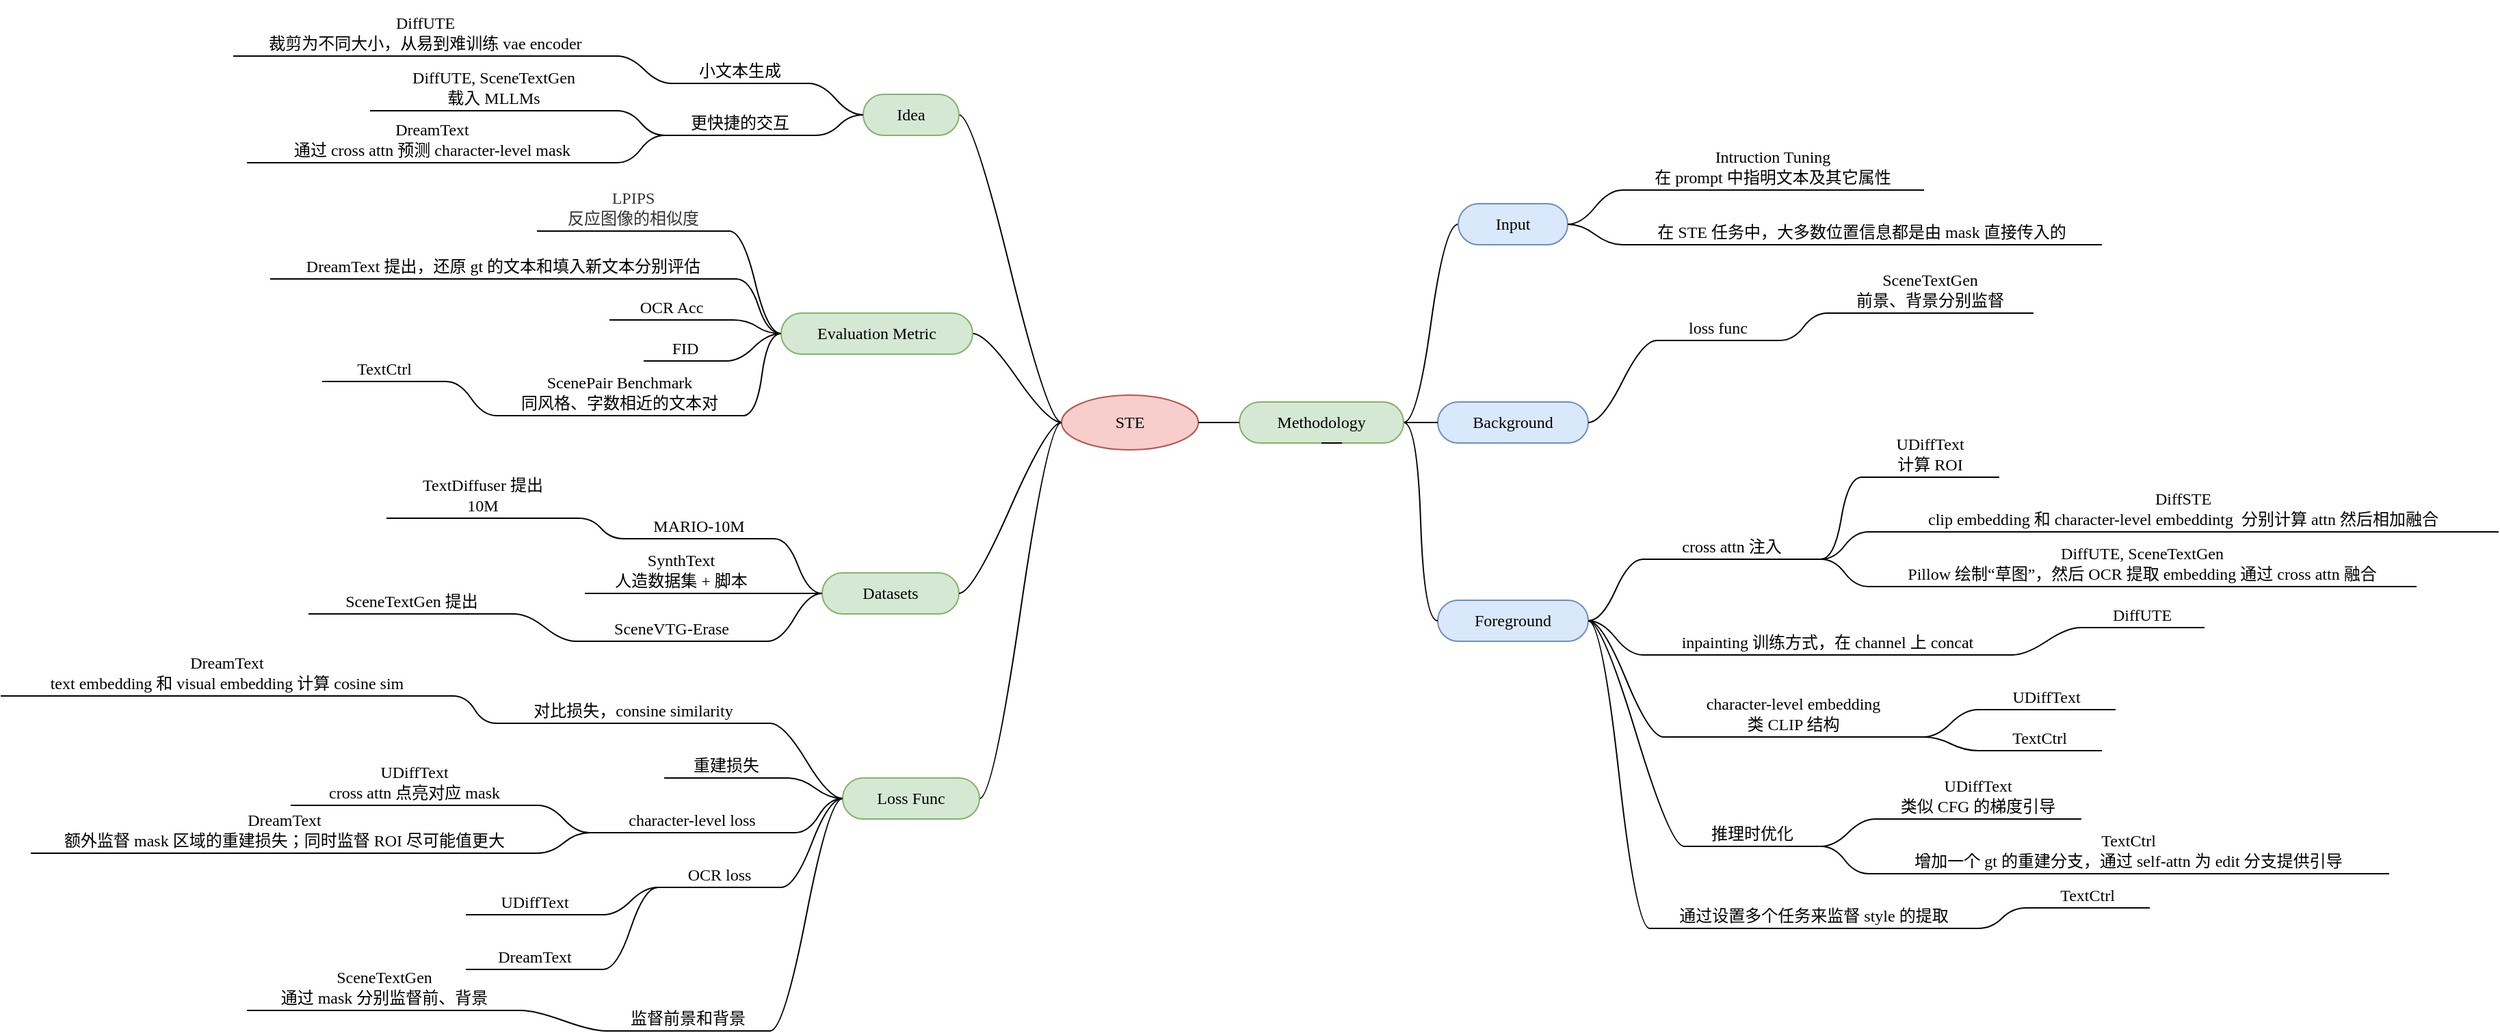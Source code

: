 <mxfile version="26.1.1">
  <diagram name="第 1 页" id="CBymwMI0HAd-SCF63vjF">
    <mxGraphModel dx="1702" dy="1611" grid="1" gridSize="10" guides="1" tooltips="1" connect="1" arrows="1" fold="1" page="1" pageScale="1" pageWidth="827" pageHeight="1169" math="0" shadow="0">
      <root>
        <mxCell id="0" />
        <mxCell id="1" parent="0" />
        <mxCell id="6X7HV17gJ3_o3CEE1zzu-14" style="edgeStyle=entityRelationEdgeStyle;rounded=0;orthogonalLoop=1;jettySize=auto;html=1;startArrow=none;endArrow=none;segment=10;curved=1;sourcePerimeterSpacing=0;targetPerimeterSpacing=0;entryX=1;entryY=0.5;entryDx=0;entryDy=0;fontFamily=Comic Sans MS;" parent="1" source="6X7HV17gJ3_o3CEE1zzu-1" target="6X7HV17gJ3_o3CEE1zzu-13" edge="1">
          <mxGeometry relative="1" as="geometry" />
        </mxCell>
        <mxCell id="6X7HV17gJ3_o3CEE1zzu-16" style="edgeStyle=entityRelationEdgeStyle;rounded=0;orthogonalLoop=1;jettySize=auto;html=1;startArrow=none;endArrow=none;segment=10;curved=1;sourcePerimeterSpacing=0;targetPerimeterSpacing=0;entryX=1;entryY=0.5;entryDx=0;entryDy=0;fontFamily=Comic Sans MS;" parent="1" source="6X7HV17gJ3_o3CEE1zzu-1" target="6X7HV17gJ3_o3CEE1zzu-15" edge="1">
          <mxGeometry relative="1" as="geometry" />
        </mxCell>
        <mxCell id="6X7HV17gJ3_o3CEE1zzu-28" style="edgeStyle=entityRelationEdgeStyle;rounded=0;orthogonalLoop=1;jettySize=auto;html=1;startArrow=none;endArrow=none;segment=10;curved=1;sourcePerimeterSpacing=0;targetPerimeterSpacing=0;entryX=1;entryY=0.5;entryDx=0;entryDy=0;fontFamily=Comic Sans MS;" parent="1" source="6X7HV17gJ3_o3CEE1zzu-1" target="6X7HV17gJ3_o3CEE1zzu-27" edge="1">
          <mxGeometry relative="1" as="geometry" />
        </mxCell>
        <mxCell id="6X7HV17gJ3_o3CEE1zzu-1" value="STE" style="ellipse;whiteSpace=wrap;html=1;align=center;newEdgeStyle={&quot;edgeStyle&quot;:&quot;entityRelationEdgeStyle&quot;,&quot;startArrow&quot;:&quot;none&quot;,&quot;endArrow&quot;:&quot;none&quot;,&quot;segment&quot;:10,&quot;curved&quot;:1,&quot;sourcePerimeterSpacing&quot;:0,&quot;targetPerimeterSpacing&quot;:0};treeFolding=1;treeMoving=1;fillColor=#f8cecc;strokeColor=#b85450;fontFamily=Comic Sans MS;" parent="1" vertex="1">
          <mxGeometry x="150" y="210" width="100" height="40" as="geometry" />
        </mxCell>
        <mxCell id="6X7HV17gJ3_o3CEE1zzu-2" value="Background" style="whiteSpace=wrap;html=1;rounded=1;arcSize=50;align=center;verticalAlign=middle;strokeWidth=1;autosize=1;spacing=4;treeFolding=1;treeMoving=1;newEdgeStyle={&quot;edgeStyle&quot;:&quot;entityRelationEdgeStyle&quot;,&quot;startArrow&quot;:&quot;none&quot;,&quot;endArrow&quot;:&quot;none&quot;,&quot;segment&quot;:10,&quot;curved&quot;:1,&quot;sourcePerimeterSpacing&quot;:0,&quot;targetPerimeterSpacing&quot;:0};fillColor=#dae8fc;strokeColor=#6c8ebf;fontFamily=Comic Sans MS;" parent="1" vertex="1">
          <mxGeometry x="425" y="215" width="110" height="30" as="geometry" />
        </mxCell>
        <mxCell id="6X7HV17gJ3_o3CEE1zzu-4" value="Foreground" style="whiteSpace=wrap;html=1;rounded=1;arcSize=50;align=center;verticalAlign=middle;strokeWidth=1;autosize=1;spacing=4;treeFolding=1;treeMoving=1;newEdgeStyle={&quot;edgeStyle&quot;:&quot;entityRelationEdgeStyle&quot;,&quot;startArrow&quot;:&quot;none&quot;,&quot;endArrow&quot;:&quot;none&quot;,&quot;segment&quot;:10,&quot;curved&quot;:1,&quot;sourcePerimeterSpacing&quot;:0,&quot;targetPerimeterSpacing&quot;:0};fillColor=#dae8fc;strokeColor=#6c8ebf;fontFamily=Comic Sans MS;" parent="1" vertex="1">
          <mxGeometry x="425" y="360" width="110" height="30" as="geometry" />
        </mxCell>
        <mxCell id="6X7HV17gJ3_o3CEE1zzu-9" style="edgeStyle=entityRelationEdgeStyle;rounded=0;orthogonalLoop=1;jettySize=auto;html=1;startArrow=none;endArrow=none;segment=10;curved=1;sourcePerimeterSpacing=0;targetPerimeterSpacing=0;entryX=0;entryY=0.5;entryDx=0;entryDy=0;fontFamily=Comic Sans MS;" parent="1" source="6X7HV17gJ3_o3CEE1zzu-6" target="6X7HV17gJ3_o3CEE1zzu-2" edge="1">
          <mxGeometry relative="1" as="geometry" />
        </mxCell>
        <mxCell id="6X7HV17gJ3_o3CEE1zzu-10" style="edgeStyle=entityRelationEdgeStyle;rounded=0;orthogonalLoop=1;jettySize=auto;html=1;startArrow=none;endArrow=none;segment=10;curved=1;sourcePerimeterSpacing=0;targetPerimeterSpacing=0;entryX=0;entryY=0.5;entryDx=0;entryDy=0;fontFamily=Comic Sans MS;" parent="1" source="6X7HV17gJ3_o3CEE1zzu-6" target="6X7HV17gJ3_o3CEE1zzu-4" edge="1">
          <mxGeometry relative="1" as="geometry" />
        </mxCell>
        <mxCell id="6X7HV17gJ3_o3CEE1zzu-18" style="edgeStyle=entityRelationEdgeStyle;rounded=0;orthogonalLoop=1;jettySize=auto;html=1;startArrow=none;endArrow=none;segment=10;curved=1;sourcePerimeterSpacing=0;targetPerimeterSpacing=0;entryX=0;entryY=0.5;entryDx=0;entryDy=0;fontFamily=Comic Sans MS;" parent="1" source="6X7HV17gJ3_o3CEE1zzu-6" target="6X7HV17gJ3_o3CEE1zzu-17" edge="1">
          <mxGeometry relative="1" as="geometry" />
        </mxCell>
        <mxCell id="6X7HV17gJ3_o3CEE1zzu-6" value="Methodology" style="whiteSpace=wrap;html=1;rounded=1;arcSize=50;align=center;verticalAlign=middle;strokeWidth=1;autosize=1;spacing=4;treeFolding=1;treeMoving=1;newEdgeStyle={&quot;edgeStyle&quot;:&quot;entityRelationEdgeStyle&quot;,&quot;startArrow&quot;:&quot;none&quot;,&quot;endArrow&quot;:&quot;none&quot;,&quot;segment&quot;:10,&quot;curved&quot;:1,&quot;sourcePerimeterSpacing&quot;:0,&quot;targetPerimeterSpacing&quot;:0};fillColor=#d5e8d4;strokeColor=#82b366;fontFamily=Comic Sans MS;" parent="1" vertex="1">
          <mxGeometry x="280" y="215" width="120" height="30" as="geometry" />
        </mxCell>
        <mxCell id="6X7HV17gJ3_o3CEE1zzu-7" value="" style="edgeStyle=entityRelationEdgeStyle;startArrow=none;endArrow=none;segment=10;curved=1;sourcePerimeterSpacing=0;targetPerimeterSpacing=0;rounded=0;fontFamily=Comic Sans MS;" parent="1" source="6X7HV17gJ3_o3CEE1zzu-1" target="6X7HV17gJ3_o3CEE1zzu-6" edge="1">
          <mxGeometry x="300" y="217" width="80" height="26" as="geometry" />
        </mxCell>
        <mxCell id="6X7HV17gJ3_o3CEE1zzu-8" style="edgeStyle=entityRelationEdgeStyle;rounded=0;orthogonalLoop=1;jettySize=auto;html=1;startArrow=none;endArrow=none;segment=10;curved=1;sourcePerimeterSpacing=0;targetPerimeterSpacing=0;exitX=0.5;exitY=1;exitDx=0;exitDy=0;entryX=0.625;entryY=0.999;entryDx=0;entryDy=0;entryPerimeter=0;fontFamily=Comic Sans MS;" parent="1" source="6X7HV17gJ3_o3CEE1zzu-6" target="6X7HV17gJ3_o3CEE1zzu-6" edge="1">
          <mxGeometry relative="1" as="geometry" />
        </mxCell>
        <mxCell id="6X7HV17gJ3_o3CEE1zzu-11" value="Datasets" style="whiteSpace=wrap;html=1;rounded=1;arcSize=50;align=center;verticalAlign=middle;strokeWidth=1;autosize=1;spacing=4;treeFolding=1;treeMoving=1;newEdgeStyle={&quot;edgeStyle&quot;:&quot;entityRelationEdgeStyle&quot;,&quot;startArrow&quot;:&quot;none&quot;,&quot;endArrow&quot;:&quot;none&quot;,&quot;segment&quot;:10,&quot;curved&quot;:1,&quot;sourcePerimeterSpacing&quot;:0,&quot;targetPerimeterSpacing&quot;:0};fillColor=#d5e8d4;strokeColor=#82b366;fontFamily=Comic Sans MS;" parent="1" vertex="1">
          <mxGeometry x="-25" y="340" width="100" height="30" as="geometry" />
        </mxCell>
        <mxCell id="6X7HV17gJ3_o3CEE1zzu-12" value="" style="edgeStyle=entityRelationEdgeStyle;startArrow=none;endArrow=none;segment=10;curved=1;sourcePerimeterSpacing=0;targetPerimeterSpacing=0;rounded=0;fontFamily=Comic Sans MS;" parent="1" source="6X7HV17gJ3_o3CEE1zzu-1" target="6X7HV17gJ3_o3CEE1zzu-11" edge="1">
          <mxGeometry x="-10" y="217" width="80" height="26" as="geometry" />
        </mxCell>
        <mxCell id="6X7HV17gJ3_o3CEE1zzu-13" value="Loss Func" style="whiteSpace=wrap;html=1;rounded=1;arcSize=50;align=center;verticalAlign=middle;strokeWidth=1;autosize=1;spacing=4;treeFolding=1;treeMoving=1;newEdgeStyle={&quot;edgeStyle&quot;:&quot;entityRelationEdgeStyle&quot;,&quot;startArrow&quot;:&quot;none&quot;,&quot;endArrow&quot;:&quot;none&quot;,&quot;segment&quot;:10,&quot;curved&quot;:1,&quot;sourcePerimeterSpacing&quot;:0,&quot;targetPerimeterSpacing&quot;:0};fillColor=#d5e8d4;strokeColor=#82b366;fontFamily=Comic Sans MS;" parent="1" vertex="1">
          <mxGeometry x="-10" y="490" width="100" height="30" as="geometry" />
        </mxCell>
        <mxCell id="6X7HV17gJ3_o3CEE1zzu-15" value="Idea" style="whiteSpace=wrap;html=1;rounded=1;arcSize=50;align=center;verticalAlign=middle;strokeWidth=1;autosize=1;spacing=4;treeFolding=1;treeMoving=1;newEdgeStyle={&quot;edgeStyle&quot;:&quot;entityRelationEdgeStyle&quot;,&quot;startArrow&quot;:&quot;none&quot;,&quot;endArrow&quot;:&quot;none&quot;,&quot;segment&quot;:10,&quot;curved&quot;:1,&quot;sourcePerimeterSpacing&quot;:0,&quot;targetPerimeterSpacing&quot;:0};fillColor=#d5e8d4;strokeColor=#82b366;fontFamily=Comic Sans MS;" parent="1" vertex="1">
          <mxGeometry x="5" y="-10" width="70" height="30" as="geometry" />
        </mxCell>
        <mxCell id="6X7HV17gJ3_o3CEE1zzu-17" value="Input" style="whiteSpace=wrap;html=1;rounded=1;arcSize=50;align=center;verticalAlign=middle;strokeWidth=1;autosize=1;spacing=4;treeFolding=1;treeMoving=1;newEdgeStyle={&quot;edgeStyle&quot;:&quot;entityRelationEdgeStyle&quot;,&quot;startArrow&quot;:&quot;none&quot;,&quot;endArrow&quot;:&quot;none&quot;,&quot;segment&quot;:10,&quot;curved&quot;:1,&quot;sourcePerimeterSpacing&quot;:0,&quot;targetPerimeterSpacing&quot;:0};fillColor=#dae8fc;strokeColor=#6c8ebf;fontFamily=Comic Sans MS;" parent="1" vertex="1">
          <mxGeometry x="440" y="70" width="80" height="30" as="geometry" />
        </mxCell>
        <mxCell id="6X7HV17gJ3_o3CEE1zzu-19" value="Intruction Tuning&lt;div&gt;在 prompt 中指明文本及其它属性&lt;/div&gt;" style="whiteSpace=wrap;html=1;shape=partialRectangle;top=0;left=0;bottom=1;right=0;points=[[0,1],[1,1]];fillColor=none;align=center;verticalAlign=bottom;routingCenterY=0.5;snapToPoint=1;recursiveResize=0;autosize=1;treeFolding=1;treeMoving=1;newEdgeStyle={&quot;edgeStyle&quot;:&quot;entityRelationEdgeStyle&quot;,&quot;startArrow&quot;:&quot;none&quot;,&quot;endArrow&quot;:&quot;none&quot;,&quot;segment&quot;:10,&quot;curved&quot;:1,&quot;sourcePerimeterSpacing&quot;:0,&quot;targetPerimeterSpacing&quot;:0};fontFamily=Comic Sans MS;" parent="1" vertex="1">
          <mxGeometry x="560" y="20" width="220" height="40" as="geometry" />
        </mxCell>
        <mxCell id="6X7HV17gJ3_o3CEE1zzu-20" value="" style="edgeStyle=entityRelationEdgeStyle;startArrow=none;endArrow=none;segment=10;curved=1;sourcePerimeterSpacing=0;targetPerimeterSpacing=0;rounded=0;fontFamily=Comic Sans MS;" parent="1" source="6X7HV17gJ3_o3CEE1zzu-17" target="6X7HV17gJ3_o3CEE1zzu-19" edge="1">
          <mxGeometry x="595" y="155" width="80" height="20" as="geometry" />
        </mxCell>
        <mxCell id="6X7HV17gJ3_o3CEE1zzu-21" value="在 STE 任务中，大多数位置信息都是由 mask 直接传入的" style="whiteSpace=wrap;html=1;shape=partialRectangle;top=0;left=0;bottom=1;right=0;points=[[0,1],[1,1]];fillColor=none;align=center;verticalAlign=bottom;routingCenterY=0.5;snapToPoint=1;recursiveResize=0;autosize=1;treeFolding=1;treeMoving=1;newEdgeStyle={&quot;edgeStyle&quot;:&quot;entityRelationEdgeStyle&quot;,&quot;startArrow&quot;:&quot;none&quot;,&quot;endArrow&quot;:&quot;none&quot;,&quot;segment&quot;:10,&quot;curved&quot;:1,&quot;sourcePerimeterSpacing&quot;:0,&quot;targetPerimeterSpacing&quot;:0};fontFamily=Comic Sans MS;" parent="1" vertex="1">
          <mxGeometry x="560" y="70" width="350" height="30" as="geometry" />
        </mxCell>
        <mxCell id="6X7HV17gJ3_o3CEE1zzu-22" value="" style="edgeStyle=entityRelationEdgeStyle;startArrow=none;endArrow=none;segment=10;curved=1;sourcePerimeterSpacing=0;targetPerimeterSpacing=0;rounded=0;fontFamily=Comic Sans MS;" parent="1" source="6X7HV17gJ3_o3CEE1zzu-17" target="6X7HV17gJ3_o3CEE1zzu-21" edge="1">
          <mxGeometry x="595" y="155" width="80" height="20" as="geometry" />
        </mxCell>
        <mxCell id="6X7HV17gJ3_o3CEE1zzu-23" value="cross attn 注入" style="whiteSpace=wrap;html=1;shape=partialRectangle;top=0;left=0;bottom=1;right=0;points=[[0,1],[1,1]];fillColor=none;align=center;verticalAlign=bottom;routingCenterY=0.5;snapToPoint=1;recursiveResize=0;autosize=1;treeFolding=1;treeMoving=1;newEdgeStyle={&quot;edgeStyle&quot;:&quot;entityRelationEdgeStyle&quot;,&quot;startArrow&quot;:&quot;none&quot;,&quot;endArrow&quot;:&quot;none&quot;,&quot;segment&quot;:10,&quot;curved&quot;:1,&quot;sourcePerimeterSpacing&quot;:0,&quot;targetPerimeterSpacing&quot;:0};fontFamily=Comic Sans MS;" parent="1" vertex="1">
          <mxGeometry x="575" y="300" width="130" height="30" as="geometry" />
        </mxCell>
        <mxCell id="6X7HV17gJ3_o3CEE1zzu-24" value="" style="edgeStyle=entityRelationEdgeStyle;startArrow=none;endArrow=none;segment=10;curved=1;sourcePerimeterSpacing=0;targetPerimeterSpacing=0;rounded=0;fontFamily=Comic Sans MS;" parent="1" source="6X7HV17gJ3_o3CEE1zzu-4" target="6X7HV17gJ3_o3CEE1zzu-23" edge="1">
          <mxGeometry x="615" y="365" width="80" height="20" as="geometry" />
        </mxCell>
        <mxCell id="6X7HV17gJ3_o3CEE1zzu-25" value="DiffSTE&lt;div&gt;clip embedding 和 character-level embeddintg&amp;nbsp; 分别计算 attn 然后相加融合&lt;/div&gt;" style="whiteSpace=wrap;html=1;shape=partialRectangle;top=0;left=0;bottom=1;right=0;points=[[0,1],[1,1]];fillColor=none;align=center;verticalAlign=bottom;routingCenterY=0.5;snapToPoint=1;recursiveResize=0;autosize=1;treeFolding=1;treeMoving=1;newEdgeStyle={&quot;edgeStyle&quot;:&quot;entityRelationEdgeStyle&quot;,&quot;startArrow&quot;:&quot;none&quot;,&quot;endArrow&quot;:&quot;none&quot;,&quot;segment&quot;:10,&quot;curved&quot;:1,&quot;sourcePerimeterSpacing&quot;:0,&quot;targetPerimeterSpacing&quot;:0};fontFamily=Comic Sans MS;" parent="1" vertex="1">
          <mxGeometry x="740" y="270" width="460" height="40" as="geometry" />
        </mxCell>
        <mxCell id="6X7HV17gJ3_o3CEE1zzu-26" value="" style="edgeStyle=entityRelationEdgeStyle;startArrow=none;endArrow=none;segment=10;curved=1;sourcePerimeterSpacing=0;targetPerimeterSpacing=0;rounded=0;fontFamily=Comic Sans MS;" parent="1" source="6X7HV17gJ3_o3CEE1zzu-23" target="6X7HV17gJ3_o3CEE1zzu-25" edge="1">
          <mxGeometry x="780" y="325" width="80" height="20" as="geometry" />
        </mxCell>
        <mxCell id="-ATqr41RANgb5cze1cIK-5" style="edgeStyle=entityRelationEdgeStyle;rounded=0;orthogonalLoop=1;jettySize=auto;html=1;startArrow=none;endArrow=none;segment=10;curved=1;sourcePerimeterSpacing=0;targetPerimeterSpacing=0;entryX=1;entryY=1;entryDx=0;entryDy=0;" edge="1" parent="1" source="6X7HV17gJ3_o3CEE1zzu-27" target="-ATqr41RANgb5cze1cIK-1">
          <mxGeometry relative="1" as="geometry" />
        </mxCell>
        <mxCell id="6X7HV17gJ3_o3CEE1zzu-27" value="Evaluation Metric" style="whiteSpace=wrap;html=1;rounded=1;arcSize=50;align=center;verticalAlign=middle;strokeWidth=1;autosize=1;spacing=4;treeFolding=1;treeMoving=1;newEdgeStyle={&quot;edgeStyle&quot;:&quot;entityRelationEdgeStyle&quot;,&quot;startArrow&quot;:&quot;none&quot;,&quot;endArrow&quot;:&quot;none&quot;,&quot;segment&quot;:10,&quot;curved&quot;:1,&quot;sourcePerimeterSpacing&quot;:0,&quot;targetPerimeterSpacing&quot;:0};fillColor=#d5e8d4;strokeColor=#82b366;fontFamily=Comic Sans MS;" parent="1" vertex="1">
          <mxGeometry x="-55" y="150" width="140" height="30" as="geometry" />
        </mxCell>
        <mxCell id="6X7HV17gJ3_o3CEE1zzu-29" value="OCR Acc" style="whiteSpace=wrap;html=1;shape=partialRectangle;top=0;left=0;bottom=1;right=0;points=[[0,1],[1,1]];fillColor=none;align=center;verticalAlign=bottom;routingCenterY=0.5;snapToPoint=1;recursiveResize=0;autosize=1;treeFolding=1;treeMoving=1;newEdgeStyle={&quot;edgeStyle&quot;:&quot;entityRelationEdgeStyle&quot;,&quot;startArrow&quot;:&quot;none&quot;,&quot;endArrow&quot;:&quot;none&quot;,&quot;segment&quot;:10,&quot;curved&quot;:1,&quot;sourcePerimeterSpacing&quot;:0,&quot;targetPerimeterSpacing&quot;:0};fontFamily=Comic Sans MS;" parent="1" vertex="1">
          <mxGeometry x="-180" y="125" width="90" height="30" as="geometry" />
        </mxCell>
        <mxCell id="6X7HV17gJ3_o3CEE1zzu-30" value="" style="edgeStyle=entityRelationEdgeStyle;startArrow=none;endArrow=none;segment=10;curved=1;sourcePerimeterSpacing=0;targetPerimeterSpacing=0;rounded=0;fontFamily=Comic Sans MS;" parent="1" source="6X7HV17gJ3_o3CEE1zzu-27" target="6X7HV17gJ3_o3CEE1zzu-29" edge="1">
          <mxGeometry x="-215" y="190" width="80" height="20" as="geometry" />
        </mxCell>
        <mxCell id="6X7HV17gJ3_o3CEE1zzu-31" value="重建损失" style="whiteSpace=wrap;html=1;shape=partialRectangle;top=0;left=0;bottom=1;right=0;points=[[0,1],[1,1]];fillColor=none;align=center;verticalAlign=bottom;routingCenterY=0.5;snapToPoint=1;recursiveResize=0;autosize=1;treeFolding=1;treeMoving=1;newEdgeStyle={&quot;edgeStyle&quot;:&quot;entityRelationEdgeStyle&quot;,&quot;startArrow&quot;:&quot;none&quot;,&quot;endArrow&quot;:&quot;none&quot;,&quot;segment&quot;:10,&quot;curved&quot;:1,&quot;sourcePerimeterSpacing&quot;:0,&quot;targetPerimeterSpacing&quot;:0};fontFamily=Comic Sans MS;" parent="1" vertex="1">
          <mxGeometry x="-140" y="460" width="90" height="30" as="geometry" />
        </mxCell>
        <mxCell id="6X7HV17gJ3_o3CEE1zzu-32" value="" style="edgeStyle=entityRelationEdgeStyle;startArrow=none;endArrow=none;segment=10;curved=1;sourcePerimeterSpacing=0;targetPerimeterSpacing=0;rounded=0;fontFamily=Comic Sans MS;" parent="1" source="6X7HV17gJ3_o3CEE1zzu-13" target="6X7HV17gJ3_o3CEE1zzu-31" edge="1">
          <mxGeometry x="-170" y="335" width="80" height="20" as="geometry" />
        </mxCell>
        <mxCell id="6X7HV17gJ3_o3CEE1zzu-33" value="小文本生成" style="whiteSpace=wrap;html=1;shape=partialRectangle;top=0;left=0;bottom=1;right=0;points=[[0,1],[1,1]];fillColor=none;align=center;verticalAlign=bottom;routingCenterY=0.5;snapToPoint=1;recursiveResize=0;autosize=1;treeFolding=1;treeMoving=1;newEdgeStyle={&quot;edgeStyle&quot;:&quot;entityRelationEdgeStyle&quot;,&quot;startArrow&quot;:&quot;none&quot;,&quot;endArrow&quot;:&quot;none&quot;,&quot;segment&quot;:10,&quot;curved&quot;:1,&quot;sourcePerimeterSpacing&quot;:0,&quot;targetPerimeterSpacing&quot;:0};fontFamily=Comic Sans MS;" parent="1" vertex="1">
          <mxGeometry x="-135" y="-48" width="100" height="30" as="geometry" />
        </mxCell>
        <mxCell id="6X7HV17gJ3_o3CEE1zzu-34" value="" style="edgeStyle=entityRelationEdgeStyle;startArrow=none;endArrow=none;segment=10;curved=1;sourcePerimeterSpacing=0;targetPerimeterSpacing=0;rounded=0;fontFamily=Comic Sans MS;" parent="1" source="6X7HV17gJ3_o3CEE1zzu-15" target="6X7HV17gJ3_o3CEE1zzu-33" edge="1">
          <mxGeometry x="-150" y="123" width="80" height="20" as="geometry" />
        </mxCell>
        <mxCell id="6X7HV17gJ3_o3CEE1zzu-35" value="DiffUTE&lt;div&gt;裁剪为不同大小，从易到难训练 vae encoder&lt;/div&gt;" style="whiteSpace=wrap;html=1;shape=partialRectangle;top=0;left=0;bottom=1;right=0;points=[[0,1],[1,1]];fillColor=none;align=center;verticalAlign=bottom;routingCenterY=0.5;snapToPoint=1;recursiveResize=0;autosize=1;treeFolding=1;treeMoving=1;newEdgeStyle={&quot;edgeStyle&quot;:&quot;entityRelationEdgeStyle&quot;,&quot;startArrow&quot;:&quot;none&quot;,&quot;endArrow&quot;:&quot;none&quot;,&quot;segment&quot;:10,&quot;curved&quot;:1,&quot;sourcePerimeterSpacing&quot;:0,&quot;targetPerimeterSpacing&quot;:0};fontFamily=Comic Sans MS;" parent="1" vertex="1">
          <mxGeometry x="-455" y="-78" width="280" height="40" as="geometry" />
        </mxCell>
        <mxCell id="6X7HV17gJ3_o3CEE1zzu-36" value="" style="edgeStyle=entityRelationEdgeStyle;startArrow=none;endArrow=none;segment=10;curved=1;sourcePerimeterSpacing=0;targetPerimeterSpacing=0;rounded=0;fontFamily=Comic Sans MS;" parent="1" source="6X7HV17gJ3_o3CEE1zzu-33" target="6X7HV17gJ3_o3CEE1zzu-35" edge="1">
          <mxGeometry x="-290" y="85" width="80" height="20" as="geometry" />
        </mxCell>
        <mxCell id="6X7HV17gJ3_o3CEE1zzu-41" value="DiffUTE, SceneTextGen&lt;div&gt;Pillow 绘制“草图”，然后 OCR 提取 embedding 通过 cross attn 融合&lt;/div&gt;" style="whiteSpace=wrap;html=1;shape=partialRectangle;top=0;left=0;bottom=1;right=0;points=[[0,1],[1,1]];fillColor=none;align=center;verticalAlign=bottom;routingCenterY=0.5;snapToPoint=1;recursiveResize=0;autosize=1;treeFolding=1;treeMoving=1;newEdgeStyle={&quot;edgeStyle&quot;:&quot;entityRelationEdgeStyle&quot;,&quot;startArrow&quot;:&quot;none&quot;,&quot;endArrow&quot;:&quot;none&quot;,&quot;segment&quot;:10,&quot;curved&quot;:1,&quot;sourcePerimeterSpacing&quot;:0,&quot;targetPerimeterSpacing&quot;:0};fontFamily=Comic Sans MS;" parent="1" vertex="1">
          <mxGeometry x="740" y="310" width="400" height="40" as="geometry" />
        </mxCell>
        <mxCell id="6X7HV17gJ3_o3CEE1zzu-42" value="" style="edgeStyle=entityRelationEdgeStyle;startArrow=none;endArrow=none;segment=10;curved=1;sourcePerimeterSpacing=0;targetPerimeterSpacing=0;rounded=0;fontFamily=Comic Sans MS;" parent="1" source="6X7HV17gJ3_o3CEE1zzu-23" target="6X7HV17gJ3_o3CEE1zzu-41" edge="1">
          <mxGeometry x="785" y="325" width="80" height="20" as="geometry" />
        </mxCell>
        <mxCell id="6X7HV17gJ3_o3CEE1zzu-43" value="inpainting 训练方式，在 channel 上 concat" style="whiteSpace=wrap;html=1;shape=partialRectangle;top=0;left=0;bottom=1;right=0;points=[[0,1],[1,1]];fillColor=none;align=center;verticalAlign=bottom;routingCenterY=0.5;snapToPoint=1;recursiveResize=0;autosize=1;treeFolding=1;treeMoving=1;newEdgeStyle={&quot;edgeStyle&quot;:&quot;entityRelationEdgeStyle&quot;,&quot;startArrow&quot;:&quot;none&quot;,&quot;endArrow&quot;:&quot;none&quot;,&quot;segment&quot;:10,&quot;curved&quot;:1,&quot;sourcePerimeterSpacing&quot;:0,&quot;targetPerimeterSpacing&quot;:0};fontFamily=Comic Sans MS;" parent="1" vertex="1">
          <mxGeometry x="575" y="370" width="270" height="30" as="geometry" />
        </mxCell>
        <mxCell id="6X7HV17gJ3_o3CEE1zzu-44" value="" style="edgeStyle=entityRelationEdgeStyle;startArrow=none;endArrow=none;segment=10;curved=1;sourcePerimeterSpacing=0;targetPerimeterSpacing=0;rounded=0;fontFamily=Comic Sans MS;" parent="1" source="6X7HV17gJ3_o3CEE1zzu-4" target="6X7HV17gJ3_o3CEE1zzu-43" edge="1">
          <mxGeometry x="615" y="365" width="80" height="20" as="geometry" />
        </mxCell>
        <mxCell id="6X7HV17gJ3_o3CEE1zzu-45" value="DiffUTE" style="whiteSpace=wrap;html=1;shape=partialRectangle;top=0;left=0;bottom=1;right=0;points=[[0,1],[1,1]];fillColor=none;align=center;verticalAlign=bottom;routingCenterY=0.5;snapToPoint=1;recursiveResize=0;autosize=1;treeFolding=1;treeMoving=1;newEdgeStyle={&quot;edgeStyle&quot;:&quot;entityRelationEdgeStyle&quot;,&quot;startArrow&quot;:&quot;none&quot;,&quot;endArrow&quot;:&quot;none&quot;,&quot;segment&quot;:10,&quot;curved&quot;:1,&quot;sourcePerimeterSpacing&quot;:0,&quot;targetPerimeterSpacing&quot;:0};fontFamily=Comic Sans MS;" parent="1" vertex="1">
          <mxGeometry x="895" y="350" width="90" height="30" as="geometry" />
        </mxCell>
        <mxCell id="6X7HV17gJ3_o3CEE1zzu-46" value="" style="edgeStyle=entityRelationEdgeStyle;startArrow=none;endArrow=none;segment=10;curved=1;sourcePerimeterSpacing=0;targetPerimeterSpacing=0;rounded=0;fontFamily=Comic Sans MS;" parent="1" source="6X7HV17gJ3_o3CEE1zzu-43" target="6X7HV17gJ3_o3CEE1zzu-45" edge="1">
          <mxGeometry x="925" y="385" width="80" height="20" as="geometry" />
        </mxCell>
        <mxCell id="6X7HV17gJ3_o3CEE1zzu-47" value="更快捷的交互" style="whiteSpace=wrap;html=1;shape=partialRectangle;top=0;left=0;bottom=1;right=0;points=[[0,1],[1,1]];fillColor=none;align=center;verticalAlign=bottom;routingCenterY=0.5;snapToPoint=1;recursiveResize=0;autosize=1;treeFolding=1;treeMoving=1;newEdgeStyle={&quot;edgeStyle&quot;:&quot;entityRelationEdgeStyle&quot;,&quot;startArrow&quot;:&quot;none&quot;,&quot;endArrow&quot;:&quot;none&quot;,&quot;segment&quot;:10,&quot;curved&quot;:1,&quot;sourcePerimeterSpacing&quot;:0,&quot;targetPerimeterSpacing&quot;:0};fontFamily=Comic Sans MS;" parent="1" vertex="1">
          <mxGeometry x="-140" y="-10" width="110" height="30" as="geometry" />
        </mxCell>
        <mxCell id="6X7HV17gJ3_o3CEE1zzu-48" value="" style="edgeStyle=entityRelationEdgeStyle;startArrow=none;endArrow=none;segment=10;curved=1;sourcePerimeterSpacing=0;targetPerimeterSpacing=0;rounded=0;fontFamily=Comic Sans MS;" parent="1" source="6X7HV17gJ3_o3CEE1zzu-15" target="6X7HV17gJ3_o3CEE1zzu-47" edge="1">
          <mxGeometry x="-155" y="55" width="80" height="20" as="geometry" />
        </mxCell>
        <mxCell id="6X7HV17gJ3_o3CEE1zzu-49" value="DiffUTE, SceneTextGen&lt;div&gt;载入 MLLMs&lt;/div&gt;" style="whiteSpace=wrap;html=1;shape=partialRectangle;top=0;left=0;bottom=1;right=0;points=[[0,1],[1,1]];fillColor=none;align=center;verticalAlign=bottom;routingCenterY=0.5;snapToPoint=1;recursiveResize=0;autosize=1;treeFolding=1;treeMoving=1;newEdgeStyle={&quot;edgeStyle&quot;:&quot;entityRelationEdgeStyle&quot;,&quot;startArrow&quot;:&quot;none&quot;,&quot;endArrow&quot;:&quot;none&quot;,&quot;segment&quot;:10,&quot;curved&quot;:1,&quot;sourcePerimeterSpacing&quot;:0,&quot;targetPerimeterSpacing&quot;:0};fontFamily=Comic Sans MS;" parent="1" vertex="1">
          <mxGeometry x="-355" y="-38" width="180" height="40" as="geometry" />
        </mxCell>
        <mxCell id="6X7HV17gJ3_o3CEE1zzu-50" value="" style="edgeStyle=entityRelationEdgeStyle;startArrow=none;endArrow=none;segment=10;curved=1;sourcePerimeterSpacing=0;targetPerimeterSpacing=0;rounded=0;fontFamily=Comic Sans MS;" parent="1" source="6X7HV17gJ3_o3CEE1zzu-47" target="6X7HV17gJ3_o3CEE1zzu-49" edge="1">
          <mxGeometry x="-300" y="55" width="80" height="20" as="geometry" />
        </mxCell>
        <mxCell id="6X7HV17gJ3_o3CEE1zzu-51" value="character-level embedding&lt;div&gt;类 CLIP 结构&lt;/div&gt;" style="whiteSpace=wrap;html=1;shape=partialRectangle;top=0;left=0;bottom=1;right=0;points=[[0,1],[1,1]];fillColor=none;align=center;verticalAlign=bottom;routingCenterY=0.5;snapToPoint=1;recursiveResize=0;autosize=1;treeFolding=1;treeMoving=1;newEdgeStyle={&quot;edgeStyle&quot;:&quot;entityRelationEdgeStyle&quot;,&quot;startArrow&quot;:&quot;none&quot;,&quot;endArrow&quot;:&quot;none&quot;,&quot;segment&quot;:10,&quot;curved&quot;:1,&quot;sourcePerimeterSpacing&quot;:0,&quot;targetPerimeterSpacing&quot;:0};fontFamily=Comic Sans MS;" parent="1" vertex="1">
          <mxGeometry x="590" y="420" width="190" height="40" as="geometry" />
        </mxCell>
        <mxCell id="6X7HV17gJ3_o3CEE1zzu-52" value="" style="edgeStyle=entityRelationEdgeStyle;startArrow=none;endArrow=none;segment=10;curved=1;sourcePerimeterSpacing=0;targetPerimeterSpacing=0;rounded=0;fontFamily=Comic Sans MS;" parent="1" source="6X7HV17gJ3_o3CEE1zzu-4" target="6X7HV17gJ3_o3CEE1zzu-51" edge="1">
          <mxGeometry x="615" y="365" width="80" height="20" as="geometry" />
        </mxCell>
        <mxCell id="6X7HV17gJ3_o3CEE1zzu-53" value="UDiffText" style="whiteSpace=wrap;html=1;shape=partialRectangle;top=0;left=0;bottom=1;right=0;points=[[0,1],[1,1]];fillColor=none;align=center;verticalAlign=bottom;routingCenterY=0.5;snapToPoint=1;recursiveResize=0;autosize=1;treeFolding=1;treeMoving=1;newEdgeStyle={&quot;edgeStyle&quot;:&quot;entityRelationEdgeStyle&quot;,&quot;startArrow&quot;:&quot;none&quot;,&quot;endArrow&quot;:&quot;none&quot;,&quot;segment&quot;:10,&quot;curved&quot;:1,&quot;sourcePerimeterSpacing&quot;:0,&quot;targetPerimeterSpacing&quot;:0};fontFamily=Comic Sans MS;" parent="1" vertex="1">
          <mxGeometry x="820" y="410" width="100" height="30" as="geometry" />
        </mxCell>
        <mxCell id="6X7HV17gJ3_o3CEE1zzu-54" value="" style="edgeStyle=entityRelationEdgeStyle;startArrow=none;endArrow=none;segment=10;curved=1;sourcePerimeterSpacing=0;targetPerimeterSpacing=0;rounded=0;fontFamily=Comic Sans MS;" parent="1" source="6X7HV17gJ3_o3CEE1zzu-51" target="6X7HV17gJ3_o3CEE1zzu-53" edge="1">
          <mxGeometry x="830" y="430" width="80" height="20" as="geometry" />
        </mxCell>
        <mxCell id="6X7HV17gJ3_o3CEE1zzu-55" value="UDiffText&lt;div&gt;计算 ROI&lt;/div&gt;" style="whiteSpace=wrap;html=1;shape=partialRectangle;top=0;left=0;bottom=1;right=0;points=[[0,1],[1,1]];fillColor=none;align=center;verticalAlign=bottom;routingCenterY=0.5;snapToPoint=1;recursiveResize=0;autosize=1;treeFolding=1;treeMoving=1;newEdgeStyle={&quot;edgeStyle&quot;:&quot;entityRelationEdgeStyle&quot;,&quot;startArrow&quot;:&quot;none&quot;,&quot;endArrow&quot;:&quot;none&quot;,&quot;segment&quot;:10,&quot;curved&quot;:1,&quot;sourcePerimeterSpacing&quot;:0,&quot;targetPerimeterSpacing&quot;:0};fontFamily=Comic Sans MS;" parent="1" vertex="1">
          <mxGeometry x="735" y="230" width="100" height="40" as="geometry" />
        </mxCell>
        <mxCell id="6X7HV17gJ3_o3CEE1zzu-56" value="" style="edgeStyle=entityRelationEdgeStyle;startArrow=none;endArrow=none;segment=10;curved=1;sourcePerimeterSpacing=0;targetPerimeterSpacing=0;rounded=0;fontFamily=Comic Sans MS;" parent="1" source="6X7HV17gJ3_o3CEE1zzu-23" target="6X7HV17gJ3_o3CEE1zzu-55" edge="1">
          <mxGeometry x="785" y="305" width="80" height="20" as="geometry" />
        </mxCell>
        <mxCell id="6X7HV17gJ3_o3CEE1zzu-57" value="character-level loss" style="whiteSpace=wrap;html=1;shape=partialRectangle;top=0;left=0;bottom=1;right=0;points=[[0,1],[1,1]];fillColor=none;align=center;verticalAlign=bottom;routingCenterY=0.5;snapToPoint=1;recursiveResize=0;autosize=1;treeFolding=1;treeMoving=1;newEdgeStyle={&quot;edgeStyle&quot;:&quot;entityRelationEdgeStyle&quot;,&quot;startArrow&quot;:&quot;none&quot;,&quot;endArrow&quot;:&quot;none&quot;,&quot;segment&quot;:10,&quot;curved&quot;:1,&quot;sourcePerimeterSpacing&quot;:0,&quot;targetPerimeterSpacing&quot;:0};fontFamily=Comic Sans MS;" parent="1" vertex="1">
          <mxGeometry x="-195" y="500" width="150" height="30" as="geometry" />
        </mxCell>
        <mxCell id="6X7HV17gJ3_o3CEE1zzu-58" value="" style="edgeStyle=entityRelationEdgeStyle;startArrow=none;endArrow=none;segment=10;curved=1;sourcePerimeterSpacing=0;targetPerimeterSpacing=0;rounded=0;fontFamily=Comic Sans MS;" parent="1" source="6X7HV17gJ3_o3CEE1zzu-13" target="6X7HV17gJ3_o3CEE1zzu-57" edge="1">
          <mxGeometry x="-170" y="335" width="80" height="20" as="geometry" />
        </mxCell>
        <mxCell id="6X7HV17gJ3_o3CEE1zzu-59" value="UDiffText&lt;div&gt;cross attn 点亮对应 mask&lt;/div&gt;" style="whiteSpace=wrap;html=1;shape=partialRectangle;top=0;left=0;bottom=1;right=0;points=[[0,1],[1,1]];fillColor=none;align=center;verticalAlign=bottom;routingCenterY=0.5;snapToPoint=1;recursiveResize=0;autosize=1;treeFolding=1;treeMoving=1;newEdgeStyle={&quot;edgeStyle&quot;:&quot;entityRelationEdgeStyle&quot;,&quot;startArrow&quot;:&quot;none&quot;,&quot;endArrow&quot;:&quot;none&quot;,&quot;segment&quot;:10,&quot;curved&quot;:1,&quot;sourcePerimeterSpacing&quot;:0,&quot;targetPerimeterSpacing&quot;:0};fontFamily=Comic Sans MS;" parent="1" vertex="1">
          <mxGeometry x="-413" y="470" width="180" height="40" as="geometry" />
        </mxCell>
        <mxCell id="6X7HV17gJ3_o3CEE1zzu-60" value="" style="edgeStyle=entityRelationEdgeStyle;startArrow=none;endArrow=none;segment=10;curved=1;sourcePerimeterSpacing=0;targetPerimeterSpacing=0;rounded=0;fontFamily=Comic Sans MS;" parent="1" source="6X7HV17gJ3_o3CEE1zzu-57" target="6X7HV17gJ3_o3CEE1zzu-59" edge="1">
          <mxGeometry x="-350" y="345" width="80" height="20" as="geometry" />
        </mxCell>
        <mxCell id="6X7HV17gJ3_o3CEE1zzu-63" value="OCR loss" style="whiteSpace=wrap;html=1;shape=partialRectangle;top=0;left=0;bottom=1;right=0;points=[[0,1],[1,1]];fillColor=none;align=center;verticalAlign=bottom;routingCenterY=0.5;snapToPoint=1;recursiveResize=0;autosize=1;treeFolding=1;treeMoving=1;newEdgeStyle={&quot;edgeStyle&quot;:&quot;entityRelationEdgeStyle&quot;,&quot;startArrow&quot;:&quot;none&quot;,&quot;endArrow&quot;:&quot;none&quot;,&quot;segment&quot;:10,&quot;curved&quot;:1,&quot;sourcePerimeterSpacing&quot;:0,&quot;targetPerimeterSpacing&quot;:0};fontFamily=Comic Sans MS;" parent="1" vertex="1">
          <mxGeometry x="-145" y="540" width="90" height="30" as="geometry" />
        </mxCell>
        <mxCell id="6X7HV17gJ3_o3CEE1zzu-64" value="" style="edgeStyle=entityRelationEdgeStyle;startArrow=none;endArrow=none;segment=10;curved=1;sourcePerimeterSpacing=0;targetPerimeterSpacing=0;rounded=0;fontFamily=Comic Sans MS;" parent="1" source="6X7HV17gJ3_o3CEE1zzu-13" target="6X7HV17gJ3_o3CEE1zzu-63" edge="1">
          <mxGeometry x="-170" y="335" width="80" height="20" as="geometry" />
        </mxCell>
        <mxCell id="6X7HV17gJ3_o3CEE1zzu-65" value="UDiffText" style="whiteSpace=wrap;html=1;shape=partialRectangle;top=0;left=0;bottom=1;right=0;points=[[0,1],[1,1]];fillColor=none;align=center;verticalAlign=bottom;routingCenterY=0.5;snapToPoint=1;recursiveResize=0;autosize=1;treeFolding=1;treeMoving=1;newEdgeStyle={&quot;edgeStyle&quot;:&quot;entityRelationEdgeStyle&quot;,&quot;startArrow&quot;:&quot;none&quot;,&quot;endArrow&quot;:&quot;none&quot;,&quot;segment&quot;:10,&quot;curved&quot;:1,&quot;sourcePerimeterSpacing&quot;:0,&quot;targetPerimeterSpacing&quot;:0};fontFamily=Comic Sans MS;" parent="1" vertex="1">
          <mxGeometry x="-285" y="560" width="100" height="30" as="geometry" />
        </mxCell>
        <mxCell id="6X7HV17gJ3_o3CEE1zzu-66" value="" style="edgeStyle=entityRelationEdgeStyle;startArrow=none;endArrow=none;segment=10;curved=1;sourcePerimeterSpacing=0;targetPerimeterSpacing=0;rounded=0;fontFamily=Comic Sans MS;" parent="1" source="6X7HV17gJ3_o3CEE1zzu-63" target="6X7HV17gJ3_o3CEE1zzu-65" edge="1">
          <mxGeometry x="-285" y="385" width="80" height="20" as="geometry" />
        </mxCell>
        <mxCell id="6X7HV17gJ3_o3CEE1zzu-67" value="推理时优化" style="whiteSpace=wrap;html=1;shape=partialRectangle;top=0;left=0;bottom=1;right=0;points=[[0,1],[1,1]];fillColor=none;align=center;verticalAlign=bottom;routingCenterY=0.5;snapToPoint=1;recursiveResize=0;autosize=1;treeFolding=1;treeMoving=1;newEdgeStyle={&quot;edgeStyle&quot;:&quot;entityRelationEdgeStyle&quot;,&quot;startArrow&quot;:&quot;none&quot;,&quot;endArrow&quot;:&quot;none&quot;,&quot;segment&quot;:10,&quot;curved&quot;:1,&quot;sourcePerimeterSpacing&quot;:0,&quot;targetPerimeterSpacing&quot;:0};fontFamily=Comic Sans MS;" parent="1" vertex="1">
          <mxGeometry x="605" y="510" width="100" height="30" as="geometry" />
        </mxCell>
        <mxCell id="6X7HV17gJ3_o3CEE1zzu-68" value="" style="edgeStyle=entityRelationEdgeStyle;startArrow=none;endArrow=none;segment=10;curved=1;sourcePerimeterSpacing=0;targetPerimeterSpacing=0;rounded=0;fontFamily=Comic Sans MS;" parent="1" source="6X7HV17gJ3_o3CEE1zzu-4" target="6X7HV17gJ3_o3CEE1zzu-67" edge="1">
          <mxGeometry x="615" y="365" width="80" height="20" as="geometry" />
        </mxCell>
        <mxCell id="6X7HV17gJ3_o3CEE1zzu-69" value="UDiffText&lt;div&gt;类似 CFG 的梯度引导&lt;/div&gt;" style="whiteSpace=wrap;html=1;shape=partialRectangle;top=0;left=0;bottom=1;right=0;points=[[0,1],[1,1]];fillColor=none;align=center;verticalAlign=bottom;routingCenterY=0.5;snapToPoint=1;recursiveResize=0;autosize=1;treeFolding=1;treeMoving=1;newEdgeStyle={&quot;edgeStyle&quot;:&quot;entityRelationEdgeStyle&quot;,&quot;startArrow&quot;:&quot;none&quot;,&quot;endArrow&quot;:&quot;none&quot;,&quot;segment&quot;:10,&quot;curved&quot;:1,&quot;sourcePerimeterSpacing&quot;:0,&quot;targetPerimeterSpacing&quot;:0};fontFamily=Comic Sans MS;" parent="1" vertex="1">
          <mxGeometry x="745" y="480" width="150" height="40" as="geometry" />
        </mxCell>
        <mxCell id="6X7HV17gJ3_o3CEE1zzu-70" value="" style="edgeStyle=entityRelationEdgeStyle;startArrow=none;endArrow=none;segment=10;curved=1;sourcePerimeterSpacing=0;targetPerimeterSpacing=0;rounded=0;fontFamily=Comic Sans MS;" parent="1" source="6X7HV17gJ3_o3CEE1zzu-67" target="6X7HV17gJ3_o3CEE1zzu-69" edge="1">
          <mxGeometry x="760" y="495" width="80" height="20" as="geometry" />
        </mxCell>
        <mxCell id="6X7HV17gJ3_o3CEE1zzu-71" value="FID" style="whiteSpace=wrap;html=1;shape=partialRectangle;top=0;left=0;bottom=1;right=0;points=[[0,1],[1,1]];fillColor=none;align=center;verticalAlign=bottom;routingCenterY=0.5;snapToPoint=1;recursiveResize=0;autosize=1;treeFolding=1;treeMoving=1;newEdgeStyle={&quot;edgeStyle&quot;:&quot;entityRelationEdgeStyle&quot;,&quot;startArrow&quot;:&quot;none&quot;,&quot;endArrow&quot;:&quot;none&quot;,&quot;segment&quot;:10,&quot;curved&quot;:1,&quot;sourcePerimeterSpacing&quot;:0,&quot;targetPerimeterSpacing&quot;:0};fontFamily=Comic Sans MS;" parent="1" vertex="1">
          <mxGeometry x="-155" y="155" width="60" height="30" as="geometry" />
        </mxCell>
        <mxCell id="6X7HV17gJ3_o3CEE1zzu-72" value="" style="edgeStyle=entityRelationEdgeStyle;startArrow=none;endArrow=none;segment=10;curved=1;sourcePerimeterSpacing=0;targetPerimeterSpacing=0;rounded=0;fontFamily=Comic Sans MS;" parent="1" source="6X7HV17gJ3_o3CEE1zzu-27" target="6X7HV17gJ3_o3CEE1zzu-71" edge="1">
          <mxGeometry x="-215" y="190" width="80" height="20" as="geometry" />
        </mxCell>
        <mxCell id="6X7HV17gJ3_o3CEE1zzu-73" value="MARIO-10M" style="whiteSpace=wrap;html=1;shape=partialRectangle;top=0;left=0;bottom=1;right=0;points=[[0,1],[1,1]];fillColor=none;align=center;verticalAlign=bottom;routingCenterY=0.5;snapToPoint=1;recursiveResize=0;autosize=1;treeFolding=1;treeMoving=1;newEdgeStyle={&quot;edgeStyle&quot;:&quot;entityRelationEdgeStyle&quot;,&quot;startArrow&quot;:&quot;none&quot;,&quot;endArrow&quot;:&quot;none&quot;,&quot;segment&quot;:10,&quot;curved&quot;:1,&quot;sourcePerimeterSpacing&quot;:0,&quot;targetPerimeterSpacing&quot;:0};fontFamily=Comic Sans MS;" parent="1" vertex="1">
          <mxGeometry x="-170" y="285" width="110" height="30" as="geometry" />
        </mxCell>
        <mxCell id="6X7HV17gJ3_o3CEE1zzu-74" value="" style="edgeStyle=entityRelationEdgeStyle;startArrow=none;endArrow=none;segment=10;curved=1;sourcePerimeterSpacing=0;targetPerimeterSpacing=0;rounded=0;fontFamily=Comic Sans MS;" parent="1" source="6X7HV17gJ3_o3CEE1zzu-11" target="6X7HV17gJ3_o3CEE1zzu-73" edge="1">
          <mxGeometry x="-170" y="265" width="80" height="20" as="geometry" />
        </mxCell>
        <mxCell id="6X7HV17gJ3_o3CEE1zzu-75" value="TextDiffuser 提出&lt;div&gt;10M&lt;/div&gt;" style="whiteSpace=wrap;html=1;shape=partialRectangle;top=0;left=0;bottom=1;right=0;points=[[0,1],[1,1]];fillColor=none;align=center;verticalAlign=bottom;routingCenterY=0.5;snapToPoint=1;recursiveResize=0;autosize=1;treeFolding=1;treeMoving=1;newEdgeStyle={&quot;edgeStyle&quot;:&quot;entityRelationEdgeStyle&quot;,&quot;startArrow&quot;:&quot;none&quot;,&quot;endArrow&quot;:&quot;none&quot;,&quot;segment&quot;:10,&quot;curved&quot;:1,&quot;sourcePerimeterSpacing&quot;:0,&quot;targetPerimeterSpacing&quot;:0};fontFamily=Comic Sans MS;" parent="1" vertex="1">
          <mxGeometry x="-343" y="260" width="140" height="40" as="geometry" />
        </mxCell>
        <mxCell id="6X7HV17gJ3_o3CEE1zzu-76" value="" style="edgeStyle=entityRelationEdgeStyle;startArrow=none;endArrow=none;segment=10;curved=1;sourcePerimeterSpacing=0;targetPerimeterSpacing=0;rounded=0;fontFamily=Comic Sans MS;" parent="1" source="6X7HV17gJ3_o3CEE1zzu-73" target="6X7HV17gJ3_o3CEE1zzu-75" edge="1">
          <mxGeometry x="-300" y="235" width="80" height="20" as="geometry" />
        </mxCell>
        <mxCell id="6X7HV17gJ3_o3CEE1zzu-77" value="&lt;div style=&quot;orphans: 4;&quot;&gt;&lt;font color=&quot;#333333&quot;&gt;&lt;span style=&quot;white-space-collapse: preserve;&quot;&gt;LPIPS&lt;/span&gt;&lt;/font&gt;&lt;/div&gt;&lt;div style=&quot;orphans: 4;&quot;&gt;&lt;font color=&quot;#333333&quot;&gt;&lt;span style=&quot;white-space-collapse: preserve;&quot;&gt;反应图像的相似度&lt;/span&gt;&lt;/font&gt;&lt;/div&gt;" style="whiteSpace=wrap;html=1;shape=partialRectangle;top=0;left=0;bottom=1;right=0;points=[[0,1],[1,1]];fillColor=none;align=center;verticalAlign=bottom;routingCenterY=0.5;snapToPoint=1;recursiveResize=0;autosize=1;treeFolding=1;treeMoving=1;newEdgeStyle={&quot;edgeStyle&quot;:&quot;entityRelationEdgeStyle&quot;,&quot;startArrow&quot;:&quot;none&quot;,&quot;endArrow&quot;:&quot;none&quot;,&quot;segment&quot;:10,&quot;curved&quot;:1,&quot;sourcePerimeterSpacing&quot;:0,&quot;targetPerimeterSpacing&quot;:0};fontFamily=Comic Sans MS;" parent="1" vertex="1">
          <mxGeometry x="-233" y="50" width="140" height="40" as="geometry" />
        </mxCell>
        <mxCell id="6X7HV17gJ3_o3CEE1zzu-78" value="" style="edgeStyle=entityRelationEdgeStyle;startArrow=none;endArrow=none;segment=10;curved=1;sourcePerimeterSpacing=0;targetPerimeterSpacing=0;rounded=0;fontFamily=Comic Sans MS;" parent="1" source="6X7HV17gJ3_o3CEE1zzu-27" target="6X7HV17gJ3_o3CEE1zzu-77" edge="1">
          <mxGeometry x="-215" y="190" width="80" height="20" as="geometry" />
        </mxCell>
        <mxCell id="6X7HV17gJ3_o3CEE1zzu-79" value="&lt;div&gt;DreamText&lt;/div&gt;通过 cross attn 预测 character-level mask" style="whiteSpace=wrap;html=1;shape=partialRectangle;top=0;left=0;bottom=1;right=0;points=[[0,1],[1,1]];fillColor=none;align=center;verticalAlign=bottom;routingCenterY=0.5;snapToPoint=1;recursiveResize=0;autosize=1;treeFolding=1;treeMoving=1;newEdgeStyle={&quot;edgeStyle&quot;:&quot;entityRelationEdgeStyle&quot;,&quot;startArrow&quot;:&quot;none&quot;,&quot;endArrow&quot;:&quot;none&quot;,&quot;segment&quot;:10,&quot;curved&quot;:1,&quot;sourcePerimeterSpacing&quot;:0,&quot;targetPerimeterSpacing&quot;:0};fontFamily=Comic Sans MS;" parent="1" vertex="1">
          <mxGeometry x="-445" width="270" height="40" as="geometry" />
        </mxCell>
        <mxCell id="6X7HV17gJ3_o3CEE1zzu-80" value="" style="edgeStyle=entityRelationEdgeStyle;startArrow=none;endArrow=none;segment=10;curved=1;sourcePerimeterSpacing=0;targetPerimeterSpacing=0;rounded=0;fontFamily=Comic Sans MS;" parent="1" source="6X7HV17gJ3_o3CEE1zzu-47" target="6X7HV17gJ3_o3CEE1zzu-79" edge="1">
          <mxGeometry x="-300" y="55" width="80" height="20" as="geometry" />
        </mxCell>
        <mxCell id="6X7HV17gJ3_o3CEE1zzu-81" value="DreamText&lt;div&gt;额外监督 mask 区域的重建损失；同时监督 ROI 尽可能值更大&lt;/div&gt;" style="whiteSpace=wrap;html=1;shape=partialRectangle;top=0;left=0;bottom=1;right=0;points=[[0,1],[1,1]];fillColor=none;align=center;verticalAlign=bottom;routingCenterY=0.5;snapToPoint=1;recursiveResize=0;autosize=1;treeFolding=1;treeMoving=1;newEdgeStyle={&quot;edgeStyle&quot;:&quot;entityRelationEdgeStyle&quot;,&quot;startArrow&quot;:&quot;none&quot;,&quot;endArrow&quot;:&quot;none&quot;,&quot;segment&quot;:10,&quot;curved&quot;:1,&quot;sourcePerimeterSpacing&quot;:0,&quot;targetPerimeterSpacing&quot;:0};fontFamily=Comic Sans MS;" parent="1" vertex="1">
          <mxGeometry x="-603" y="505" width="370" height="40" as="geometry" />
        </mxCell>
        <mxCell id="6X7HV17gJ3_o3CEE1zzu-82" value="" style="edgeStyle=entityRelationEdgeStyle;startArrow=none;endArrow=none;segment=10;curved=1;sourcePerimeterSpacing=0;targetPerimeterSpacing=0;rounded=0;fontFamily=Comic Sans MS;" parent="1" source="6X7HV17gJ3_o3CEE1zzu-57" target="6X7HV17gJ3_o3CEE1zzu-81" edge="1">
          <mxGeometry x="-355" y="345" width="80" height="20" as="geometry" />
        </mxCell>
        <mxCell id="6X7HV17gJ3_o3CEE1zzu-83" value="DreamText" style="whiteSpace=wrap;html=1;shape=partialRectangle;top=0;left=0;bottom=1;right=0;points=[[0,1],[1,1]];fillColor=none;align=center;verticalAlign=bottom;routingCenterY=0.5;snapToPoint=1;recursiveResize=0;autosize=1;treeFolding=1;treeMoving=1;newEdgeStyle={&quot;edgeStyle&quot;:&quot;entityRelationEdgeStyle&quot;,&quot;startArrow&quot;:&quot;none&quot;,&quot;endArrow&quot;:&quot;none&quot;,&quot;segment&quot;:10,&quot;curved&quot;:1,&quot;sourcePerimeterSpacing&quot;:0,&quot;targetPerimeterSpacing&quot;:0};fontFamily=Comic Sans MS;" parent="1" vertex="1">
          <mxGeometry x="-285" y="600" width="100" height="30" as="geometry" />
        </mxCell>
        <mxCell id="6X7HV17gJ3_o3CEE1zzu-84" value="" style="edgeStyle=entityRelationEdgeStyle;startArrow=none;endArrow=none;segment=10;curved=1;sourcePerimeterSpacing=0;targetPerimeterSpacing=0;rounded=0;fontFamily=Comic Sans MS;" parent="1" source="6X7HV17gJ3_o3CEE1zzu-63" target="6X7HV17gJ3_o3CEE1zzu-83" edge="1">
          <mxGeometry x="-305" y="385" width="80" height="20" as="geometry" />
        </mxCell>
        <mxCell id="6X7HV17gJ3_o3CEE1zzu-85" value="对比损失，consine similarity" style="whiteSpace=wrap;html=1;shape=partialRectangle;top=0;left=0;bottom=1;right=0;points=[[0,1],[1,1]];fillColor=none;align=center;verticalAlign=bottom;routingCenterY=0.5;snapToPoint=1;recursiveResize=0;autosize=1;treeFolding=1;treeMoving=1;newEdgeStyle={&quot;edgeStyle&quot;:&quot;entityRelationEdgeStyle&quot;,&quot;startArrow&quot;:&quot;none&quot;,&quot;endArrow&quot;:&quot;none&quot;,&quot;segment&quot;:10,&quot;curved&quot;:1,&quot;sourcePerimeterSpacing&quot;:0,&quot;targetPerimeterSpacing&quot;:0};fontFamily=Comic Sans MS;" parent="1" vertex="1">
          <mxGeometry x="-263" y="420" width="200" height="30" as="geometry" />
        </mxCell>
        <mxCell id="6X7HV17gJ3_o3CEE1zzu-86" value="" style="edgeStyle=entityRelationEdgeStyle;startArrow=none;endArrow=none;segment=10;curved=1;sourcePerimeterSpacing=0;targetPerimeterSpacing=0;rounded=0;fontFamily=Comic Sans MS;" parent="1" source="6X7HV17gJ3_o3CEE1zzu-13" target="6X7HV17gJ3_o3CEE1zzu-85" edge="1">
          <mxGeometry x="-170" y="495" width="80" height="20" as="geometry" />
        </mxCell>
        <mxCell id="6X7HV17gJ3_o3CEE1zzu-87" value="DreamText&lt;div&gt;text embedding 和 visual embedding 计算 cosine sim&lt;/div&gt;" style="whiteSpace=wrap;html=1;shape=partialRectangle;top=0;left=0;bottom=1;right=0;points=[[0,1],[1,1]];fillColor=none;align=center;verticalAlign=bottom;routingCenterY=0.5;snapToPoint=1;recursiveResize=0;autosize=1;treeFolding=1;treeMoving=1;newEdgeStyle={&quot;edgeStyle&quot;:&quot;entityRelationEdgeStyle&quot;,&quot;startArrow&quot;:&quot;none&quot;,&quot;endArrow&quot;:&quot;none&quot;,&quot;segment&quot;:10,&quot;curved&quot;:1,&quot;sourcePerimeterSpacing&quot;:0,&quot;targetPerimeterSpacing&quot;:0};fontFamily=Comic Sans MS;" parent="1" vertex="1">
          <mxGeometry x="-625" y="390" width="330" height="40" as="geometry" />
        </mxCell>
        <mxCell id="6X7HV17gJ3_o3CEE1zzu-88" value="" style="edgeStyle=entityRelationEdgeStyle;startArrow=none;endArrow=none;segment=10;curved=1;sourcePerimeterSpacing=0;targetPerimeterSpacing=0;rounded=0;fontFamily=Comic Sans MS;" parent="1" source="6X7HV17gJ3_o3CEE1zzu-85" target="6X7HV17gJ3_o3CEE1zzu-87" edge="1">
          <mxGeometry x="-418" y="425" width="80" height="20" as="geometry" />
        </mxCell>
        <mxCell id="6X7HV17gJ3_o3CEE1zzu-89" value="SynthText&lt;div&gt;人造数据集 + 脚本&lt;/div&gt;" style="whiteSpace=wrap;html=1;shape=partialRectangle;top=0;left=0;bottom=1;right=0;points=[[0,1],[1,1]];fillColor=none;align=center;verticalAlign=bottom;routingCenterY=0.5;snapToPoint=1;recursiveResize=0;autosize=1;treeFolding=1;treeMoving=1;newEdgeStyle={&quot;edgeStyle&quot;:&quot;entityRelationEdgeStyle&quot;,&quot;startArrow&quot;:&quot;none&quot;,&quot;endArrow&quot;:&quot;none&quot;,&quot;segment&quot;:10,&quot;curved&quot;:1,&quot;sourcePerimeterSpacing&quot;:0,&quot;targetPerimeterSpacing&quot;:0};fontFamily=Comic Sans MS;" parent="1" vertex="1">
          <mxGeometry x="-198" y="315" width="140" height="40" as="geometry" />
        </mxCell>
        <mxCell id="6X7HV17gJ3_o3CEE1zzu-90" value="" style="edgeStyle=entityRelationEdgeStyle;startArrow=none;endArrow=none;segment=10;curved=1;sourcePerimeterSpacing=0;targetPerimeterSpacing=0;rounded=0;fontFamily=Comic Sans MS;" parent="1" source="6X7HV17gJ3_o3CEE1zzu-11" target="6X7HV17gJ3_o3CEE1zzu-89" edge="1">
          <mxGeometry x="-170" y="265" width="80" height="20" as="geometry" />
        </mxCell>
        <mxCell id="6X7HV17gJ3_o3CEE1zzu-91" value="DreamText 提出，还原 gt 的文本和填入新文本分别评估" style="whiteSpace=wrap;html=1;shape=partialRectangle;top=0;left=0;bottom=1;right=0;points=[[0,1],[1,1]];fillColor=none;align=center;verticalAlign=bottom;routingCenterY=0.5;snapToPoint=1;recursiveResize=0;autosize=1;treeFolding=1;treeMoving=1;newEdgeStyle={&quot;edgeStyle&quot;:&quot;entityRelationEdgeStyle&quot;,&quot;startArrow&quot;:&quot;none&quot;,&quot;endArrow&quot;:&quot;none&quot;,&quot;segment&quot;:10,&quot;curved&quot;:1,&quot;sourcePerimeterSpacing&quot;:0,&quot;targetPerimeterSpacing&quot;:0};fontFamily=Comic Sans MS;" parent="1" vertex="1">
          <mxGeometry x="-428" y="95" width="340" height="30" as="geometry" />
        </mxCell>
        <mxCell id="6X7HV17gJ3_o3CEE1zzu-92" value="" style="edgeStyle=entityRelationEdgeStyle;startArrow=none;endArrow=none;segment=10;curved=1;sourcePerimeterSpacing=0;targetPerimeterSpacing=0;rounded=0;fontFamily=Comic Sans MS;" parent="1" source="6X7HV17gJ3_o3CEE1zzu-27" target="6X7HV17gJ3_o3CEE1zzu-91" edge="1">
          <mxGeometry x="-215" y="145" width="80" height="20" as="geometry" />
        </mxCell>
        <mxCell id="6X7HV17gJ3_o3CEE1zzu-95" value="监督前景和背景" style="whiteSpace=wrap;html=1;shape=partialRectangle;top=0;left=0;bottom=1;right=0;points=[[0,1],[1,1]];fillColor=none;align=center;verticalAlign=bottom;routingCenterY=0.5;snapToPoint=1;recursiveResize=0;autosize=1;treeFolding=1;treeMoving=1;newEdgeStyle={&quot;edgeStyle&quot;:&quot;entityRelationEdgeStyle&quot;,&quot;startArrow&quot;:&quot;none&quot;,&quot;endArrow&quot;:&quot;none&quot;,&quot;segment&quot;:10,&quot;curved&quot;:1,&quot;sourcePerimeterSpacing&quot;:0,&quot;targetPerimeterSpacing&quot;:0};fontFamily=Comic Sans MS;" parent="1" vertex="1">
          <mxGeometry x="-183" y="645" width="120" height="30" as="geometry" />
        </mxCell>
        <mxCell id="6X7HV17gJ3_o3CEE1zzu-96" value="" style="edgeStyle=entityRelationEdgeStyle;startArrow=none;endArrow=none;segment=10;curved=1;sourcePerimeterSpacing=0;targetPerimeterSpacing=0;rounded=0;fontFamily=Comic Sans MS;" parent="1" source="6X7HV17gJ3_o3CEE1zzu-13" target="6X7HV17gJ3_o3CEE1zzu-95" edge="1">
          <mxGeometry x="-170" y="405" width="80" height="20" as="geometry" />
        </mxCell>
        <mxCell id="6X7HV17gJ3_o3CEE1zzu-97" value="SceneTextGen&lt;div&gt;通过 mask 分别监督前、背景&lt;/div&gt;" style="whiteSpace=wrap;html=1;shape=partialRectangle;top=0;left=0;bottom=1;right=0;points=[[0,1],[1,1]];fillColor=none;align=center;verticalAlign=bottom;routingCenterY=0.5;snapToPoint=1;recursiveResize=0;autosize=1;treeFolding=1;treeMoving=1;newEdgeStyle={&quot;edgeStyle&quot;:&quot;entityRelationEdgeStyle&quot;,&quot;startArrow&quot;:&quot;none&quot;,&quot;endArrow&quot;:&quot;none&quot;,&quot;segment&quot;:10,&quot;curved&quot;:1,&quot;sourcePerimeterSpacing&quot;:0,&quot;targetPerimeterSpacing&quot;:0};fontFamily=Comic Sans MS;" parent="1" vertex="1">
          <mxGeometry x="-445" y="620" width="200" height="40" as="geometry" />
        </mxCell>
        <mxCell id="6X7HV17gJ3_o3CEE1zzu-98" value="" style="edgeStyle=entityRelationEdgeStyle;startArrow=none;endArrow=none;segment=10;curved=1;sourcePerimeterSpacing=0;targetPerimeterSpacing=0;rounded=0;fontFamily=Comic Sans MS;" parent="1" source="6X7HV17gJ3_o3CEE1zzu-95" target="6X7HV17gJ3_o3CEE1zzu-97" edge="1">
          <mxGeometry x="-383" y="560" width="80" height="20" as="geometry" />
        </mxCell>
        <mxCell id="6X7HV17gJ3_o3CEE1zzu-99" value="loss func" style="whiteSpace=wrap;html=1;shape=partialRectangle;top=0;left=0;bottom=1;right=0;points=[[0,1],[1,1]];fillColor=none;align=center;verticalAlign=bottom;routingCenterY=0.5;snapToPoint=1;recursiveResize=0;autosize=1;treeFolding=1;treeMoving=1;newEdgeStyle={&quot;edgeStyle&quot;:&quot;entityRelationEdgeStyle&quot;,&quot;startArrow&quot;:&quot;none&quot;,&quot;endArrow&quot;:&quot;none&quot;,&quot;segment&quot;:10,&quot;curved&quot;:1,&quot;sourcePerimeterSpacing&quot;:0,&quot;targetPerimeterSpacing&quot;:0};fontFamily=Comic Sans MS;" parent="1" vertex="1">
          <mxGeometry x="585" y="140" width="90" height="30" as="geometry" />
        </mxCell>
        <mxCell id="6X7HV17gJ3_o3CEE1zzu-100" value="" style="edgeStyle=entityRelationEdgeStyle;startArrow=none;endArrow=none;segment=10;curved=1;sourcePerimeterSpacing=0;targetPerimeterSpacing=0;rounded=0;fontFamily=Comic Sans MS;" parent="1" source="6X7HV17gJ3_o3CEE1zzu-2" target="6X7HV17gJ3_o3CEE1zzu-99" edge="1">
          <mxGeometry x="615" y="220" width="80" height="20" as="geometry" />
        </mxCell>
        <mxCell id="6X7HV17gJ3_o3CEE1zzu-101" value="SceneTextGen&lt;div&gt;前景、背景分别监督&lt;/div&gt;" style="whiteSpace=wrap;html=1;shape=partialRectangle;top=0;left=0;bottom=1;right=0;points=[[0,1],[1,1]];fillColor=none;align=center;verticalAlign=bottom;routingCenterY=0.5;snapToPoint=1;recursiveResize=0;autosize=1;treeFolding=1;treeMoving=1;newEdgeStyle={&quot;edgeStyle&quot;:&quot;entityRelationEdgeStyle&quot;,&quot;startArrow&quot;:&quot;none&quot;,&quot;endArrow&quot;:&quot;none&quot;,&quot;segment&quot;:10,&quot;curved&quot;:1,&quot;sourcePerimeterSpacing&quot;:0,&quot;targetPerimeterSpacing&quot;:0};fontFamily=Comic Sans MS;" parent="1" vertex="1">
          <mxGeometry x="710" y="110" width="150" height="40" as="geometry" />
        </mxCell>
        <mxCell id="6X7HV17gJ3_o3CEE1zzu-102" value="" style="edgeStyle=entityRelationEdgeStyle;startArrow=none;endArrow=none;segment=10;curved=1;sourcePerimeterSpacing=0;targetPerimeterSpacing=0;rounded=0;fontFamily=Comic Sans MS;" parent="1" source="6X7HV17gJ3_o3CEE1zzu-99" target="6X7HV17gJ3_o3CEE1zzu-101" edge="1">
          <mxGeometry x="755" y="145" width="80" height="20" as="geometry" />
        </mxCell>
        <mxCell id="6X7HV17gJ3_o3CEE1zzu-103" value="SceneVTG-Erase" style="whiteSpace=wrap;html=1;shape=partialRectangle;top=0;left=0;bottom=1;right=0;points=[[0,1],[1,1]];fillColor=none;align=center;verticalAlign=bottom;routingCenterY=0.5;snapToPoint=1;recursiveResize=0;autosize=1;treeFolding=1;treeMoving=1;newEdgeStyle={&quot;edgeStyle&quot;:&quot;entityRelationEdgeStyle&quot;,&quot;startArrow&quot;:&quot;none&quot;,&quot;endArrow&quot;:&quot;none&quot;,&quot;segment&quot;:10,&quot;curved&quot;:1,&quot;sourcePerimeterSpacing&quot;:0,&quot;targetPerimeterSpacing&quot;:0};fontFamily=Comic Sans MS;" parent="1" vertex="1">
          <mxGeometry x="-205" y="360" width="140" height="30" as="geometry" />
        </mxCell>
        <mxCell id="6X7HV17gJ3_o3CEE1zzu-104" value="" style="edgeStyle=entityRelationEdgeStyle;startArrow=none;endArrow=none;segment=10;curved=1;sourcePerimeterSpacing=0;targetPerimeterSpacing=0;rounded=0;fontFamily=Comic Sans MS;" parent="1" source="6X7HV17gJ3_o3CEE1zzu-11" target="6X7HV17gJ3_o3CEE1zzu-103" edge="1">
          <mxGeometry x="-170" y="265" width="80" height="20" as="geometry" />
        </mxCell>
        <mxCell id="6X7HV17gJ3_o3CEE1zzu-105" value="SceneTextGen 提出" style="whiteSpace=wrap;html=1;shape=partialRectangle;top=0;left=0;bottom=1;right=0;points=[[0,1],[1,1]];fillColor=none;align=center;verticalAlign=bottom;routingCenterY=0.5;snapToPoint=1;recursiveResize=0;autosize=1;treeFolding=1;treeMoving=1;newEdgeStyle={&quot;edgeStyle&quot;:&quot;entityRelationEdgeStyle&quot;,&quot;startArrow&quot;:&quot;none&quot;,&quot;endArrow&quot;:&quot;none&quot;,&quot;segment&quot;:10,&quot;curved&quot;:1,&quot;sourcePerimeterSpacing&quot;:0,&quot;targetPerimeterSpacing&quot;:0};fontFamily=Comic Sans MS;" parent="1" vertex="1">
          <mxGeometry x="-400" y="340" width="150" height="30" as="geometry" />
        </mxCell>
        <mxCell id="6X7HV17gJ3_o3CEE1zzu-106" value="" style="edgeStyle=entityRelationEdgeStyle;startArrow=none;endArrow=none;segment=10;curved=1;sourcePerimeterSpacing=0;targetPerimeterSpacing=0;rounded=0;fontFamily=Comic Sans MS;" parent="1" source="6X7HV17gJ3_o3CEE1zzu-103" target="6X7HV17gJ3_o3CEE1zzu-105" edge="1">
          <mxGeometry x="-330" y="325" width="80" height="20" as="geometry" />
        </mxCell>
        <mxCell id="pizM4bfWcC0DGqkXW-Vl-1" value="TextCtrl" style="whiteSpace=wrap;html=1;shape=partialRectangle;top=0;left=0;bottom=1;right=0;points=[[0,1],[1,1]];fillColor=none;align=center;verticalAlign=bottom;routingCenterY=0.5;snapToPoint=1;recursiveResize=0;autosize=1;treeFolding=1;treeMoving=1;newEdgeStyle={&quot;edgeStyle&quot;:&quot;entityRelationEdgeStyle&quot;,&quot;startArrow&quot;:&quot;none&quot;,&quot;endArrow&quot;:&quot;none&quot;,&quot;segment&quot;:10,&quot;curved&quot;:1,&quot;sourcePerimeterSpacing&quot;:0,&quot;targetPerimeterSpacing&quot;:0};fontFamily=Comic Sans MS;" parent="1" vertex="1">
          <mxGeometry x="820" y="440" width="90" height="30" as="geometry" />
        </mxCell>
        <mxCell id="pizM4bfWcC0DGqkXW-Vl-2" value="" style="edgeStyle=entityRelationEdgeStyle;startArrow=none;endArrow=none;segment=10;curved=1;sourcePerimeterSpacing=0;targetPerimeterSpacing=0;rounded=0;fontFamily=Comic Sans MS;" parent="1" source="6X7HV17gJ3_o3CEE1zzu-51" target="pizM4bfWcC0DGqkXW-Vl-1" edge="1">
          <mxGeometry x="860" y="430" width="80" height="20" as="geometry" />
        </mxCell>
        <mxCell id="pizM4bfWcC0DGqkXW-Vl-3" value="通过设置多个任务来监督 style 的提取" style="whiteSpace=wrap;html=1;shape=partialRectangle;top=0;left=0;bottom=1;right=0;points=[[0,1],[1,1]];fillColor=none;align=center;verticalAlign=bottom;routingCenterY=0.5;snapToPoint=1;recursiveResize=0;autosize=1;treeFolding=1;treeMoving=1;newEdgeStyle={&quot;edgeStyle&quot;:&quot;entityRelationEdgeStyle&quot;,&quot;startArrow&quot;:&quot;none&quot;,&quot;endArrow&quot;:&quot;none&quot;,&quot;segment&quot;:10,&quot;curved&quot;:1,&quot;sourcePerimeterSpacing&quot;:0,&quot;targetPerimeterSpacing&quot;:0};fontFamily=Comic Sans MS;" parent="1" vertex="1" collapsed="1">
          <mxGeometry x="580" y="570" width="240" height="30" as="geometry" />
        </mxCell>
        <mxCell id="pizM4bfWcC0DGqkXW-Vl-4" value="" style="edgeStyle=entityRelationEdgeStyle;startArrow=none;endArrow=none;segment=10;curved=1;sourcePerimeterSpacing=0;targetPerimeterSpacing=0;rounded=0;fontFamily=Comic Sans MS;" parent="1" source="6X7HV17gJ3_o3CEE1zzu-4" target="pizM4bfWcC0DGqkXW-Vl-3" edge="1">
          <mxGeometry x="615" y="365" width="80" height="20" as="geometry" />
        </mxCell>
        <mxCell id="pizM4bfWcC0DGqkXW-Vl-5" value="TextCtrl" style="whiteSpace=wrap;html=1;shape=partialRectangle;top=0;left=0;bottom=1;right=0;points=[[0,1],[1,1]];fillColor=none;align=center;verticalAlign=bottom;routingCenterY=0.5;snapToPoint=1;recursiveResize=0;autosize=1;treeFolding=1;treeMoving=1;newEdgeStyle={&quot;edgeStyle&quot;:&quot;entityRelationEdgeStyle&quot;,&quot;startArrow&quot;:&quot;none&quot;,&quot;endArrow&quot;:&quot;none&quot;,&quot;segment&quot;:10,&quot;curved&quot;:1,&quot;sourcePerimeterSpacing&quot;:0,&quot;targetPerimeterSpacing&quot;:0};fontFamily=Comic Sans MS;" parent="1" vertex="1" visible="0">
          <mxGeometry x="855" y="590" width="90" height="30" as="geometry" />
        </mxCell>
        <mxCell id="pizM4bfWcC0DGqkXW-Vl-6" value="" style="edgeStyle=entityRelationEdgeStyle;startArrow=none;endArrow=none;segment=10;curved=1;sourcePerimeterSpacing=0;targetPerimeterSpacing=0;rounded=0;fontFamily=Comic Sans MS;" parent="1" source="pizM4bfWcC0DGqkXW-Vl-3" target="pizM4bfWcC0DGqkXW-Vl-5" edge="1" visible="0">
          <mxGeometry x="900" y="545" width="80" height="20" as="geometry" />
        </mxCell>
        <mxCell id="pizM4bfWcC0DGqkXW-Vl-7" value="TextCtrl&lt;div&gt;增加一个 gt 的重建分支，通过 self-attn 为 edit 分支提供引导&lt;/div&gt;" style="whiteSpace=wrap;html=1;shape=partialRectangle;top=0;left=0;bottom=1;right=0;points=[[0,1],[1,1]];fillColor=none;align=center;verticalAlign=bottom;routingCenterY=0.5;snapToPoint=1;recursiveResize=0;autosize=1;treeFolding=1;treeMoving=1;newEdgeStyle={&quot;edgeStyle&quot;:&quot;entityRelationEdgeStyle&quot;,&quot;startArrow&quot;:&quot;none&quot;,&quot;endArrow&quot;:&quot;none&quot;,&quot;segment&quot;:10,&quot;curved&quot;:1,&quot;sourcePerimeterSpacing&quot;:0,&quot;targetPerimeterSpacing&quot;:0};fontFamily=Comic Sans MS;" parent="1" vertex="1">
          <mxGeometry x="740" y="520" width="380" height="40" as="geometry" />
        </mxCell>
        <mxCell id="pizM4bfWcC0DGqkXW-Vl-8" value="" style="edgeStyle=entityRelationEdgeStyle;startArrow=none;endArrow=none;segment=10;curved=1;sourcePerimeterSpacing=0;targetPerimeterSpacing=0;rounded=0;fontFamily=Comic Sans MS;" parent="1" source="6X7HV17gJ3_o3CEE1zzu-67" target="pizM4bfWcC0DGqkXW-Vl-7" edge="1">
          <mxGeometry x="785" y="510" width="80" height="20" as="geometry" />
        </mxCell>
        <mxCell id="pizM4bfWcC0DGqkXW-Vl-13" value="TextCtrl" style="whiteSpace=wrap;html=1;shape=partialRectangle;top=0;left=0;bottom=1;right=0;points=[[0,1],[1,1]];fillColor=none;align=center;verticalAlign=bottom;routingCenterY=0.5;snapToPoint=1;recursiveResize=0;autosize=1;treeFolding=1;treeMoving=1;newEdgeStyle={&quot;edgeStyle&quot;:&quot;entityRelationEdgeStyle&quot;,&quot;startArrow&quot;:&quot;none&quot;,&quot;endArrow&quot;:&quot;none&quot;,&quot;segment&quot;:10,&quot;curved&quot;:1,&quot;sourcePerimeterSpacing&quot;:0,&quot;targetPerimeterSpacing&quot;:0};fontFamily=Comic Sans MS;" parent="1" vertex="1">
          <mxGeometry x="855" y="555" width="90" height="30" as="geometry" />
        </mxCell>
        <mxCell id="pizM4bfWcC0DGqkXW-Vl-14" value="" style="edgeStyle=entityRelationEdgeStyle;startArrow=none;endArrow=none;segment=10;curved=1;sourcePerimeterSpacing=0;targetPerimeterSpacing=0;rounded=0;" parent="1" source="pizM4bfWcC0DGqkXW-Vl-3" target="pizM4bfWcC0DGqkXW-Vl-13" edge="1">
          <mxGeometry x="900" y="575" width="80" height="20" as="geometry" />
        </mxCell>
        <mxCell id="-ATqr41RANgb5cze1cIK-1" value="&lt;span style=&quot;&quot;&gt;ScenePair Benchmark&lt;/span&gt;&lt;div style=&quot;&quot;&gt;同风格、字数相近的文本对&lt;/div&gt;" style="whiteSpace=wrap;html=1;shape=partialRectangle;top=0;left=0;bottom=1;right=0;points=[[0,1],[1,1]];fillColor=none;align=center;verticalAlign=bottom;routingCenterY=0.5;snapToPoint=1;recursiveResize=0;autosize=1;treeFolding=1;treeMoving=1;newEdgeStyle={&quot;edgeStyle&quot;:&quot;entityRelationEdgeStyle&quot;,&quot;startArrow&quot;:&quot;none&quot;,&quot;endArrow&quot;:&quot;none&quot;,&quot;segment&quot;:10,&quot;curved&quot;:1,&quot;sourcePerimeterSpacing&quot;:0,&quot;targetPerimeterSpacing&quot;:0};fontFamily=Comic Sans MS;" vertex="1" parent="1">
          <mxGeometry x="-263" y="185" width="180" height="40" as="geometry" />
        </mxCell>
        <mxCell id="-ATqr41RANgb5cze1cIK-3" value="&lt;font face=&quot;Comic Sans MS&quot;&gt;TextCtrl&lt;/font&gt;" style="whiteSpace=wrap;html=1;shape=partialRectangle;top=0;left=0;bottom=1;right=0;points=[[0,1],[1,1]];fillColor=none;align=center;verticalAlign=bottom;routingCenterY=0.5;snapToPoint=1;recursiveResize=0;autosize=1;treeFolding=1;treeMoving=1;newEdgeStyle={&quot;edgeStyle&quot;:&quot;entityRelationEdgeStyle&quot;,&quot;startArrow&quot;:&quot;none&quot;,&quot;endArrow&quot;:&quot;none&quot;,&quot;segment&quot;:10,&quot;curved&quot;:1,&quot;sourcePerimeterSpacing&quot;:0,&quot;targetPerimeterSpacing&quot;:0};" vertex="1" parent="1">
          <mxGeometry x="-390" y="170" width="90" height="30" as="geometry" />
        </mxCell>
        <mxCell id="-ATqr41RANgb5cze1cIK-4" value="" style="edgeStyle=entityRelationEdgeStyle;startArrow=none;endArrow=none;segment=10;curved=1;sourcePerimeterSpacing=0;targetPerimeterSpacing=0;rounded=0;" edge="1" target="-ATqr41RANgb5cze1cIK-3" parent="1" source="-ATqr41RANgb5cze1cIK-1">
          <mxGeometry x="-383" y="330" width="80" height="20" as="geometry" />
        </mxCell>
      </root>
    </mxGraphModel>
  </diagram>
</mxfile>
